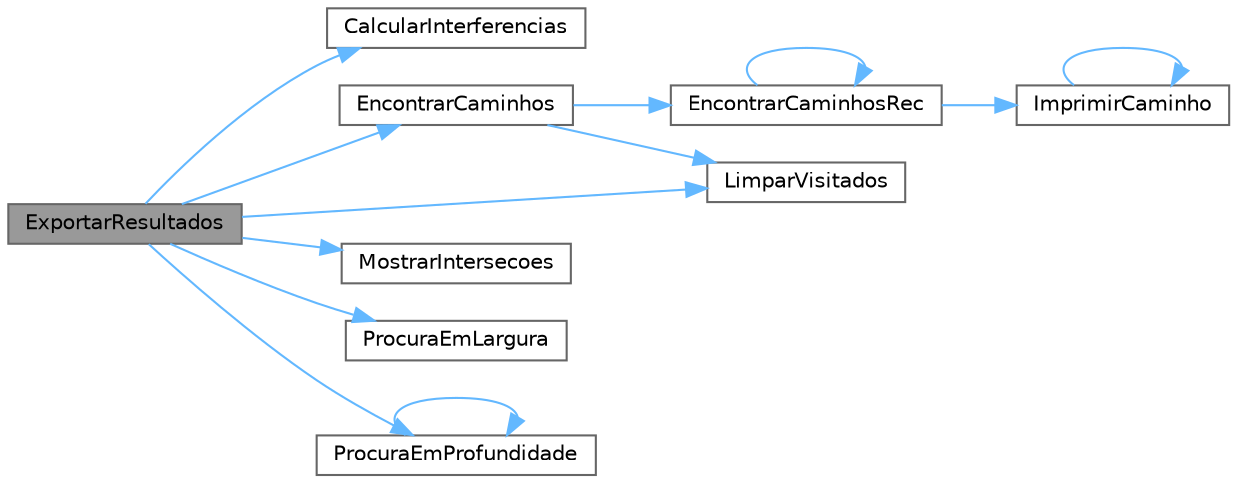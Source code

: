 digraph "ExportarResultados"
{
 // LATEX_PDF_SIZE
  bgcolor="transparent";
  edge [fontname=Helvetica,fontsize=10,labelfontname=Helvetica,labelfontsize=10];
  node [fontname=Helvetica,fontsize=10,shape=box,height=0.2,width=0.4];
  rankdir="LR";
  Node1 [id="Node000001",label="ExportarResultados",height=0.2,width=0.4,color="gray40", fillcolor="grey60", style="filled", fontcolor="black",tooltip="Exporta todos os resultados para um ficheiro."];
  Node1 -> Node2 [id="edge1_Node000001_Node000002",color="steelblue1",style="solid",tooltip=" "];
  Node2 [id="Node000002",label="CalcularInterferencias",height=0.2,width=0.4,color="grey40", fillcolor="white", style="filled",URL="$funcoes_8c.html#a206d3e4c6b6befe5f9dff5babad472d6",tooltip="Calcula pontos de interferência entre antenas."];
  Node1 -> Node3 [id="edge2_Node000001_Node000003",color="steelblue1",style="solid",tooltip=" "];
  Node3 [id="Node000003",label="EncontrarCaminhos",height=0.2,width=0.4,color="grey40", fillcolor="white", style="filled",URL="$funcoes_8c.html#af1bdd09c7693f114da612b96c50ba3a9",tooltip="Encontra todos os caminhos entre duas antenas."];
  Node3 -> Node4 [id="edge3_Node000003_Node000004",color="steelblue1",style="solid",tooltip=" "];
  Node4 [id="Node000004",label="EncontrarCaminhosRec",height=0.2,width=0.4,color="grey40", fillcolor="white", style="filled",URL="$funcoes_8c.html#ad9874eb4dbfb03f03ba564fa0f63f62b",tooltip="Função auxiliar recursiva para encontrar caminhos."];
  Node4 -> Node4 [id="edge4_Node000004_Node000004",color="steelblue1",style="solid",tooltip=" "];
  Node4 -> Node5 [id="edge5_Node000004_Node000005",color="steelblue1",style="solid",tooltip=" "];
  Node5 [id="Node000005",label="ImprimirCaminho",height=0.2,width=0.4,color="grey40", fillcolor="white", style="filled",URL="$funcoes_8c.html#a32b9cc5765b2ac9187b58b619d615257",tooltip="Função auxiliar para imprimir um caminho."];
  Node5 -> Node5 [id="edge6_Node000005_Node000005",color="steelblue1",style="solid",tooltip=" "];
  Node3 -> Node6 [id="edge7_Node000003_Node000006",color="steelblue1",style="solid",tooltip=" "];
  Node6 [id="Node000006",label="LimparVisitados",height=0.2,width=0.4,color="grey40", fillcolor="white", style="filled",URL="$funcoes_8c.html#a5f4ca7899307299d713da05e73505b69",tooltip="Reinicia os marcadores de visita das antenas."];
  Node1 -> Node6 [id="edge8_Node000001_Node000006",color="steelblue1",style="solid",tooltip=" "];
  Node1 -> Node7 [id="edge9_Node000001_Node000007",color="steelblue1",style="solid",tooltip=" "];
  Node7 [id="Node000007",label="MostrarIntersecoes",height=0.2,width=0.4,color="grey40", fillcolor="white", style="filled",URL="$funcoes_8c.html#a86286bb4f2de0e99bbd66dc24d04a139",tooltip="Mostra intersecções entre antenas de frequências diferentes."];
  Node1 -> Node8 [id="edge10_Node000001_Node000008",color="steelblue1",style="solid",tooltip=" "];
  Node8 [id="Node000008",label="ProcuraEmLargura",height=0.2,width=0.4,color="grey40", fillcolor="white", style="filled",URL="$funcoes_8c.html#ad7acf86e368fdccb889eb76b369fcc6a",tooltip="Função auxiliar para busca em largura (BFS)"];
  Node1 -> Node9 [id="edge11_Node000001_Node000009",color="steelblue1",style="solid",tooltip=" "];
  Node9 [id="Node000009",label="ProcuraEmProfundidade",height=0.2,width=0.4,color="grey40", fillcolor="white", style="filled",URL="$funcoes_8c.html#aa2360cffbff464adaba570ff530ac627",tooltip="Função auxiliar para busca em profundidade (DFS)"];
  Node9 -> Node9 [id="edge12_Node000009_Node000009",color="steelblue1",style="solid",tooltip=" "];
}
